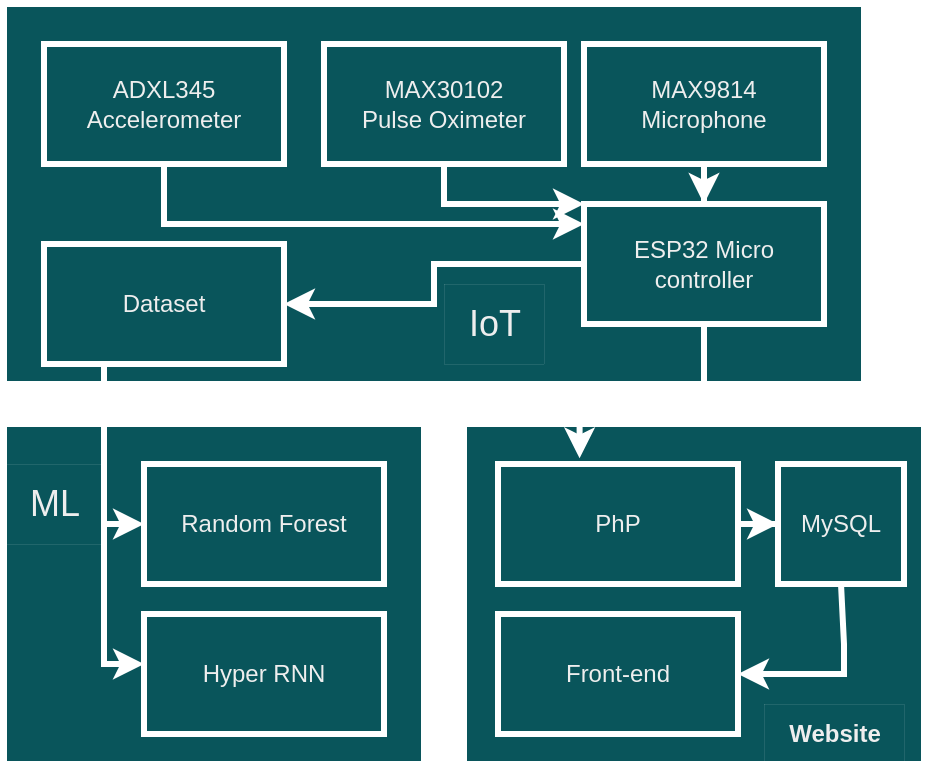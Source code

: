 <mxfile version="24.0.8" type="device">
  <diagram name="Page-1" id="YpmryEO7Q11skciUWX8Q">
    <mxGraphModel dx="1050" dy="522" grid="1" gridSize="10" guides="1" tooltips="1" connect="1" arrows="1" fold="1" page="1" pageScale="1" pageWidth="1700" pageHeight="1100" math="0" shadow="0">
      <root>
        <mxCell id="0" />
        <mxCell id="1" parent="0" />
        <mxCell id="8yFqSGVATAcPb1_CBXhL-1" value="" style="rounded=0;whiteSpace=wrap;html=1;labelBackgroundColor=none;fillColor=#09555B;strokeColor=#FFFFFF;fontColor=#EEEEEE;strokeWidth=3;" vertex="1" parent="1">
          <mxGeometry x="320" y="70" width="430" height="190" as="geometry" />
        </mxCell>
        <mxCell id="8yFqSGVATAcPb1_CBXhL-3" value="ADXL345&lt;div&gt;Accelerometer&lt;/div&gt;" style="rounded=0;whiteSpace=wrap;html=1;labelBackgroundColor=none;fillColor=#09555B;strokeColor=#FFFFFF;fontColor=#EEEEEE;strokeWidth=3;" vertex="1" parent="1">
          <mxGeometry x="340" y="90" width="120" height="60" as="geometry" />
        </mxCell>
        <mxCell id="8yFqSGVATAcPb1_CBXhL-4" value="MAX30102&lt;br&gt;Pulse Oximeter" style="rounded=0;whiteSpace=wrap;html=1;labelBackgroundColor=none;fillColor=#09555B;strokeColor=#FFFFFF;fontColor=#EEEEEE;strokeWidth=3;" vertex="1" parent="1">
          <mxGeometry x="480" y="90" width="120" height="60" as="geometry" />
        </mxCell>
        <mxCell id="8yFqSGVATAcPb1_CBXhL-7" style="edgeStyle=orthogonalEdgeStyle;rounded=0;orthogonalLoop=1;jettySize=auto;html=1;entryX=0.5;entryY=0;entryDx=0;entryDy=0;labelBackgroundColor=none;strokeColor=#FFFFFF;fontColor=default;strokeWidth=3;" edge="1" parent="1" source="8yFqSGVATAcPb1_CBXhL-5" target="8yFqSGVATAcPb1_CBXhL-6">
          <mxGeometry relative="1" as="geometry" />
        </mxCell>
        <mxCell id="8yFqSGVATAcPb1_CBXhL-5" value="MAX9814&lt;br&gt;Microphone" style="rounded=0;whiteSpace=wrap;html=1;labelBackgroundColor=none;fillColor=#09555B;strokeColor=#FFFFFF;fontColor=#EEEEEE;strokeWidth=3;" vertex="1" parent="1">
          <mxGeometry x="610" y="90" width="120" height="60" as="geometry" />
        </mxCell>
        <mxCell id="8yFqSGVATAcPb1_CBXhL-41" style="edgeStyle=orthogonalEdgeStyle;rounded=0;orthogonalLoop=1;jettySize=auto;html=1;labelBackgroundColor=none;strokeColor=#FFFFFF;fontColor=default;strokeWidth=3;" edge="1" parent="1" source="8yFqSGVATAcPb1_CBXhL-6" target="8yFqSGVATAcPb1_CBXhL-16">
          <mxGeometry relative="1" as="geometry" />
        </mxCell>
        <mxCell id="8yFqSGVATAcPb1_CBXhL-6" value="ESP32 Micro controller" style="rounded=0;whiteSpace=wrap;html=1;labelBackgroundColor=none;fillColor=#09555B;strokeColor=#FFFFFF;fontColor=#EEEEEE;strokeWidth=3;" vertex="1" parent="1">
          <mxGeometry x="610" y="170" width="120" height="60" as="geometry" />
        </mxCell>
        <mxCell id="8yFqSGVATAcPb1_CBXhL-9" value="" style="endArrow=classic;html=1;rounded=0;exitX=0.5;exitY=1;exitDx=0;exitDy=0;entryX=0;entryY=0;entryDx=0;entryDy=0;labelBackgroundColor=none;strokeColor=#FFFFFF;fontColor=default;strokeWidth=3;" edge="1" parent="1" source="8yFqSGVATAcPb1_CBXhL-4" target="8yFqSGVATAcPb1_CBXhL-6">
          <mxGeometry width="50" height="50" relative="1" as="geometry">
            <mxPoint x="510" y="300" as="sourcePoint" />
            <mxPoint x="560" y="250" as="targetPoint" />
            <Array as="points">
              <mxPoint x="540" y="170" />
              <mxPoint x="580" y="170" />
            </Array>
          </mxGeometry>
        </mxCell>
        <mxCell id="8yFqSGVATAcPb1_CBXhL-11" value="&lt;font style=&quot;font-size: 18px;&quot;&gt;IoT&lt;/font&gt;" style="text;html=1;align=center;verticalAlign=middle;resizable=0;points=[];autosize=1;strokeColor=#FFFFFF;fillColor=none;labelBackgroundColor=none;fontColor=#EEEEEE;strokeWidth=0;" vertex="1" parent="1">
          <mxGeometry x="540" y="210" width="50" height="40" as="geometry" />
        </mxCell>
        <mxCell id="8yFqSGVATAcPb1_CBXhL-12" value="" style="rounded=0;whiteSpace=wrap;html=1;labelBackgroundColor=none;fillColor=#09555B;strokeColor=#FFFFFF;fontColor=#EEEEEE;strokeWidth=3;" vertex="1" parent="1">
          <mxGeometry x="320" y="280" width="210" height="170" as="geometry" />
        </mxCell>
        <mxCell id="8yFqSGVATAcPb1_CBXhL-13" value="Hyper RNN" style="rounded=0;whiteSpace=wrap;html=1;labelBackgroundColor=none;fillColor=#09555B;strokeColor=#FFFFFF;fontColor=#EEEEEE;strokeWidth=3;" vertex="1" parent="1">
          <mxGeometry x="390" y="375" width="120" height="60" as="geometry" />
        </mxCell>
        <mxCell id="8yFqSGVATAcPb1_CBXhL-14" value="Random Forest" style="rounded=0;whiteSpace=wrap;html=1;labelBackgroundColor=none;fillColor=#09555B;strokeColor=#FFFFFF;fontColor=#EEEEEE;strokeWidth=3;" vertex="1" parent="1">
          <mxGeometry x="390" y="300" width="120" height="60" as="geometry" />
        </mxCell>
        <mxCell id="8yFqSGVATAcPb1_CBXhL-16" value="Dataset" style="rounded=0;whiteSpace=wrap;html=1;labelBackgroundColor=none;fillColor=#09555B;strokeColor=#FFFFFF;fontColor=#EEEEEE;strokeWidth=3;" vertex="1" parent="1">
          <mxGeometry x="340" y="190" width="120" height="60" as="geometry" />
        </mxCell>
        <mxCell id="8yFqSGVATAcPb1_CBXhL-20" value="&lt;font style=&quot;font-size: 18px;&quot;&gt;ML&lt;/font&gt;" style="text;html=1;align=center;verticalAlign=middle;resizable=0;points=[];autosize=1;strokeColor=#FFFFFF;fillColor=none;labelBackgroundColor=none;fontColor=#EEEEEE;strokeWidth=0;" vertex="1" parent="1">
          <mxGeometry x="320" y="300" width="50" height="40" as="geometry" />
        </mxCell>
        <mxCell id="8yFqSGVATAcPb1_CBXhL-22" value="" style="rounded=0;whiteSpace=wrap;html=1;labelBackgroundColor=none;fillColor=#09555B;strokeColor=#FFFFFF;fontColor=#EEEEEE;strokeWidth=3;" vertex="1" parent="1">
          <mxGeometry x="550" y="280" width="230" height="170" as="geometry" />
        </mxCell>
        <mxCell id="8yFqSGVATAcPb1_CBXhL-32" style="edgeStyle=orthogonalEdgeStyle;rounded=0;orthogonalLoop=1;jettySize=auto;html=1;entryX=0;entryY=0.5;entryDx=0;entryDy=0;labelBackgroundColor=none;strokeColor=#FFFFFF;fontColor=default;strokeWidth=3;" edge="1" parent="1" source="8yFqSGVATAcPb1_CBXhL-23" target="8yFqSGVATAcPb1_CBXhL-24">
          <mxGeometry relative="1" as="geometry" />
        </mxCell>
        <mxCell id="8yFqSGVATAcPb1_CBXhL-23" value="PhP" style="rounded=0;whiteSpace=wrap;html=1;labelBackgroundColor=none;fillColor=#09555B;strokeColor=#FFFFFF;fontColor=#EEEEEE;strokeWidth=3;" vertex="1" parent="1">
          <mxGeometry x="567" y="300" width="120" height="60" as="geometry" />
        </mxCell>
        <mxCell id="8yFqSGVATAcPb1_CBXhL-24" value="MySQL" style="rounded=0;whiteSpace=wrap;html=1;labelBackgroundColor=none;fillColor=#09555B;strokeColor=#FFFFFF;fontColor=#EEEEEE;strokeWidth=3;" vertex="1" parent="1">
          <mxGeometry x="707" y="300" width="63" height="60" as="geometry" />
        </mxCell>
        <mxCell id="8yFqSGVATAcPb1_CBXhL-26" value="Front-end" style="rounded=0;whiteSpace=wrap;html=1;labelBackgroundColor=none;fillColor=#09555B;strokeColor=#FFFFFF;fontColor=#EEEEEE;strokeWidth=3;" vertex="1" parent="1">
          <mxGeometry x="567" y="375" width="120" height="60" as="geometry" />
        </mxCell>
        <mxCell id="8yFqSGVATAcPb1_CBXhL-31" style="edgeStyle=orthogonalEdgeStyle;rounded=0;orthogonalLoop=1;jettySize=auto;html=1;entryX=0.34;entryY=-0.047;entryDx=0;entryDy=0;entryPerimeter=0;labelBackgroundColor=none;strokeColor=#FFFFFF;fontColor=default;strokeWidth=3;" edge="1" parent="1" source="8yFqSGVATAcPb1_CBXhL-6" target="8yFqSGVATAcPb1_CBXhL-23">
          <mxGeometry relative="1" as="geometry" />
        </mxCell>
        <mxCell id="8yFqSGVATAcPb1_CBXhL-34" value="" style="endArrow=classic;html=1;rounded=0;entryX=1;entryY=0.5;entryDx=0;entryDy=0;exitX=0.5;exitY=1;exitDx=0;exitDy=0;labelBackgroundColor=none;strokeColor=#FFFFFF;fontColor=default;strokeWidth=3;" edge="1" parent="1" source="8yFqSGVATAcPb1_CBXhL-24">
          <mxGeometry width="50" height="50" relative="1" as="geometry">
            <mxPoint x="762" y="360" as="sourcePoint" />
            <mxPoint x="687" y="405" as="targetPoint" />
            <Array as="points">
              <mxPoint x="740" y="390" />
              <mxPoint x="740" y="405" />
            </Array>
          </mxGeometry>
        </mxCell>
        <mxCell id="8yFqSGVATAcPb1_CBXhL-37" value="Website" style="text;html=1;align=center;verticalAlign=middle;resizable=0;points=[];autosize=1;strokeColor=#FFFFFF;fillColor=none;fontSize=12;fontStyle=1;labelBackgroundColor=none;fontColor=#EEEEEE;strokeWidth=0;" vertex="1" parent="1">
          <mxGeometry x="700" y="420" width="70" height="30" as="geometry" />
        </mxCell>
        <mxCell id="8yFqSGVATAcPb1_CBXhL-40" value="" style="endArrow=classic;html=1;rounded=0;exitX=0.5;exitY=1;exitDx=0;exitDy=0;labelBackgroundColor=none;strokeColor=#FFFFFF;fontColor=default;strokeWidth=3;" edge="1" parent="1" source="8yFqSGVATAcPb1_CBXhL-3">
          <mxGeometry width="50" height="50" relative="1" as="geometry">
            <mxPoint x="540" y="300" as="sourcePoint" />
            <mxPoint x="610" y="180" as="targetPoint" />
            <Array as="points">
              <mxPoint x="400" y="180" />
            </Array>
          </mxGeometry>
        </mxCell>
        <mxCell id="8yFqSGVATAcPb1_CBXhL-45" value="" style="endArrow=classic;html=1;rounded=0;exitX=0.25;exitY=1;exitDx=0;exitDy=0;entryX=0;entryY=0.5;entryDx=0;entryDy=0;labelBackgroundColor=none;strokeColor=#FFFFFF;fontColor=default;strokeWidth=3;" edge="1" parent="1" source="8yFqSGVATAcPb1_CBXhL-16" target="8yFqSGVATAcPb1_CBXhL-14">
          <mxGeometry width="50" height="50" relative="1" as="geometry">
            <mxPoint x="540" y="300" as="sourcePoint" />
            <mxPoint x="590" y="250" as="targetPoint" />
            <Array as="points">
              <mxPoint x="370" y="330" />
            </Array>
          </mxGeometry>
        </mxCell>
        <mxCell id="8yFqSGVATAcPb1_CBXhL-46" value="" style="endArrow=classic;html=1;rounded=0;exitX=0.25;exitY=1;exitDx=0;exitDy=0;entryX=0;entryY=0.5;entryDx=0;entryDy=0;labelBackgroundColor=none;strokeColor=#FFFFFF;fontColor=default;strokeWidth=3;" edge="1" parent="1">
          <mxGeometry width="50" height="50" relative="1" as="geometry">
            <mxPoint x="370" y="320" as="sourcePoint" />
            <mxPoint x="390" y="400" as="targetPoint" />
            <Array as="points">
              <mxPoint x="370" y="400" />
            </Array>
          </mxGeometry>
        </mxCell>
      </root>
    </mxGraphModel>
  </diagram>
</mxfile>
